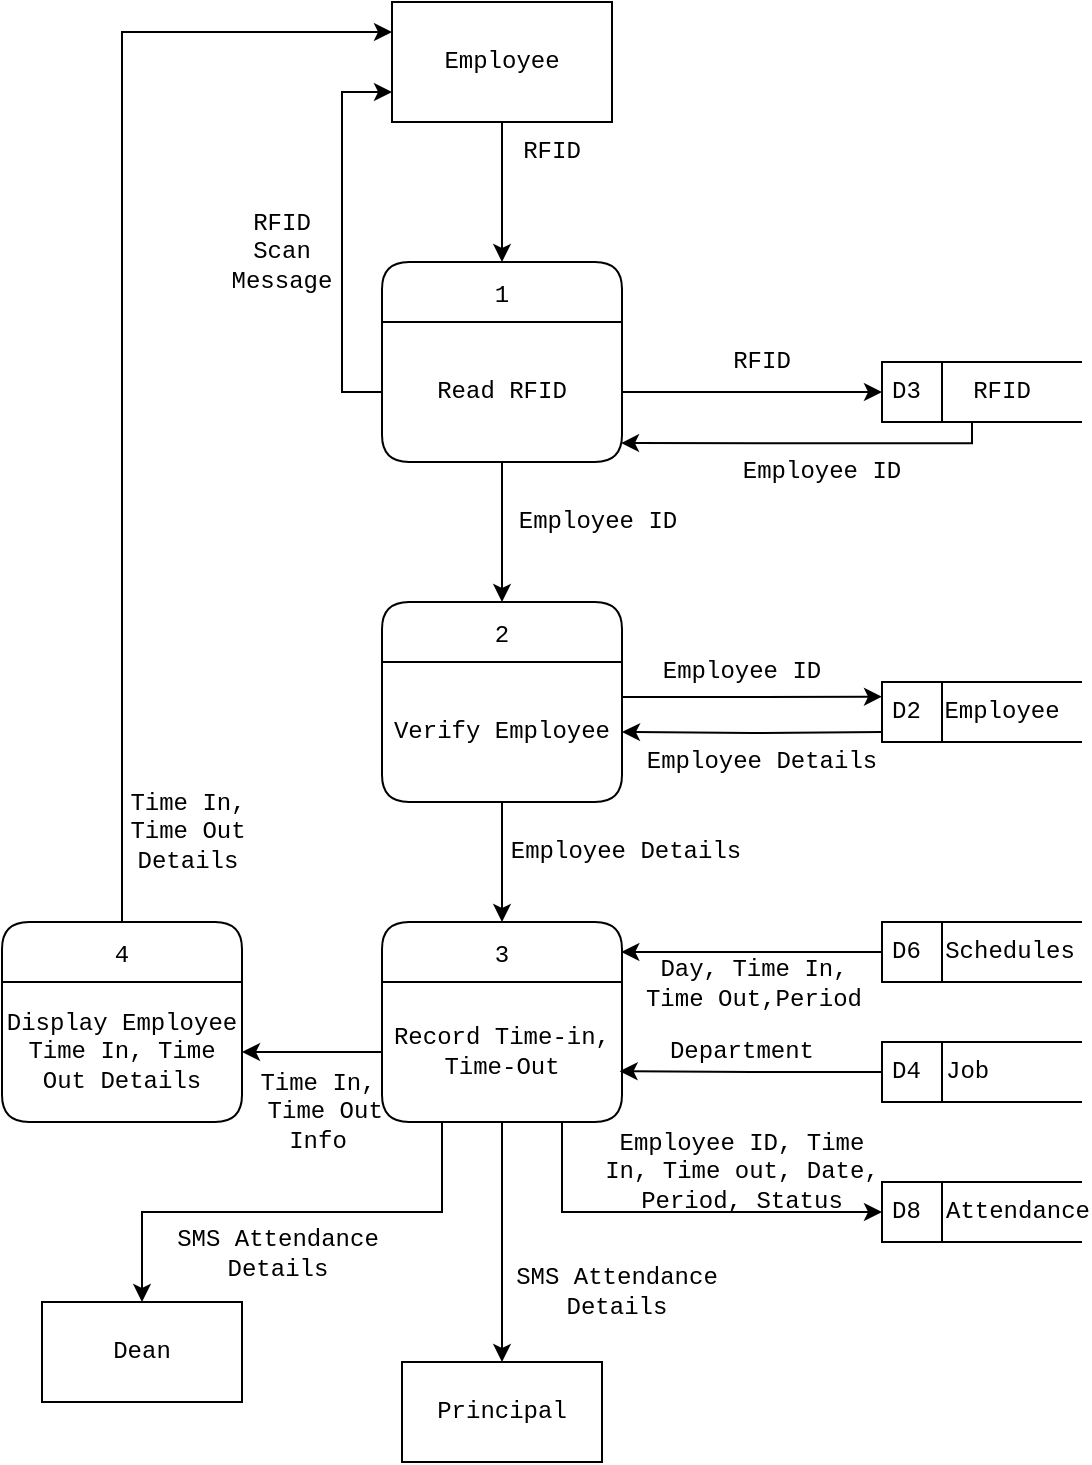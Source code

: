 <mxfile version="24.4.0" type="device">
  <diagram name="Page-1" id="wP7TjziPN8SRsajF3Nr2">
    <mxGraphModel dx="880" dy="532" grid="1" gridSize="10" guides="1" tooltips="1" connect="1" arrows="1" fold="1" page="1" pageScale="1" pageWidth="1100" pageHeight="850" math="0" shadow="0">
      <root>
        <mxCell id="0" />
        <mxCell id="1" parent="0" />
        <mxCell id="U69fvWwtTnnsviivQkim-1" value="RFID" style="text;html=1;align=center;verticalAlign=middle;whiteSpace=wrap;rounded=0;fontFamily=Courier New;" parent="1" vertex="1">
          <mxGeometry x="445" y="100" width="60" height="30" as="geometry" />
        </mxCell>
        <mxCell id="U69fvWwtTnnsviivQkim-3" value="1" style="swimlane;fontStyle=0;childLayout=stackLayout;horizontal=1;startSize=30;fillColor=#ffffff;horizontalStack=0;resizeParent=1;resizeParentMax=0;resizeLast=0;collapsible=0;marginBottom=0;swimlaneFillColor=#ffffff;rounded=1;fontFamily=Courier New;" parent="1" vertex="1">
          <mxGeometry x="390" y="170" width="120" height="100" as="geometry" />
        </mxCell>
        <mxCell id="U69fvWwtTnnsviivQkim-2" value="Read RFID" style="text;html=1;align=center;verticalAlign=middle;whiteSpace=wrap;rounded=0;fontFamily=Courier New;" parent="U69fvWwtTnnsviivQkim-3" vertex="1">
          <mxGeometry y="30" width="120" height="70" as="geometry" />
        </mxCell>
        <mxCell id="U69fvWwtTnnsviivQkim-5" style="edgeStyle=orthogonalEdgeStyle;rounded=0;orthogonalLoop=1;jettySize=auto;html=1;entryX=0.5;entryY=0;entryDx=0;entryDy=0;fontFamily=Courier New;" parent="1" source="U69fvWwtTnnsviivQkim-4" target="U69fvWwtTnnsviivQkim-3" edge="1">
          <mxGeometry relative="1" as="geometry" />
        </mxCell>
        <mxCell id="U69fvWwtTnnsviivQkim-4" value="Employee" style="html=1;dashed=0;whiteSpace=wrap;fontFamily=Courier New;" parent="1" vertex="1">
          <mxGeometry x="395" y="40" width="110" height="60" as="geometry" />
        </mxCell>
        <mxCell id="U69fvWwtTnnsviivQkim-6" value="D3" style="html=1;dashed=0;whiteSpace=wrap;shape=mxgraph.dfd.dataStoreID;align=left;spacingLeft=3;points=[[0,0],[0.5,0],[1,0],[0,0.5],[1,0.5],[0,1],[0.5,1],[1,1]];fontFamily=Courier New;" parent="1" vertex="1">
          <mxGeometry x="640" y="220" width="100" height="30" as="geometry" />
        </mxCell>
        <mxCell id="U69fvWwtTnnsviivQkim-10" style="edgeStyle=orthogonalEdgeStyle;rounded=0;orthogonalLoop=1;jettySize=auto;html=1;exitX=0.25;exitY=1;exitDx=0;exitDy=0;entryX=0.996;entryY=0.865;entryDx=0;entryDy=0;entryPerimeter=0;fontFamily=Courier New;" parent="1" source="U69fvWwtTnnsviivQkim-7" target="U69fvWwtTnnsviivQkim-2" edge="1">
          <mxGeometry relative="1" as="geometry">
            <mxPoint x="530" y="260" as="targetPoint" />
            <Array as="points">
              <mxPoint x="685" y="261" />
            </Array>
          </mxGeometry>
        </mxCell>
        <mxCell id="U69fvWwtTnnsviivQkim-7" value="RFID" style="text;html=1;align=center;verticalAlign=middle;whiteSpace=wrap;rounded=0;fontFamily=Courier New;" parent="1" vertex="1">
          <mxGeometry x="670" y="220" width="60" height="30" as="geometry" />
        </mxCell>
        <mxCell id="U69fvWwtTnnsviivQkim-8" style="edgeStyle=orthogonalEdgeStyle;rounded=0;orthogonalLoop=1;jettySize=auto;html=1;exitX=1;exitY=0.5;exitDx=0;exitDy=0;entryX=0;entryY=0.5;entryDx=0;entryDy=0;fontFamily=Courier New;" parent="1" source="U69fvWwtTnnsviivQkim-2" target="U69fvWwtTnnsviivQkim-6" edge="1">
          <mxGeometry relative="1" as="geometry" />
        </mxCell>
        <mxCell id="U69fvWwtTnnsviivQkim-9" value="RFID" style="text;html=1;align=center;verticalAlign=middle;whiteSpace=wrap;rounded=0;fontFamily=Courier New;" parent="1" vertex="1">
          <mxGeometry x="520" y="207.5" width="120" height="25" as="geometry" />
        </mxCell>
        <mxCell id="U69fvWwtTnnsviivQkim-11" style="edgeStyle=orthogonalEdgeStyle;rounded=0;orthogonalLoop=1;jettySize=auto;html=1;entryX=0;entryY=0.75;entryDx=0;entryDy=0;fontFamily=Courier New;" parent="1" source="U69fvWwtTnnsviivQkim-2" target="U69fvWwtTnnsviivQkim-4" edge="1">
          <mxGeometry relative="1" as="geometry">
            <Array as="points">
              <mxPoint x="370" y="235" />
              <mxPoint x="370" y="85" />
            </Array>
          </mxGeometry>
        </mxCell>
        <mxCell id="U69fvWwtTnnsviivQkim-12" value="RFID Scan Message" style="text;html=1;align=center;verticalAlign=middle;whiteSpace=wrap;rounded=0;fontFamily=Courier New;" parent="1" vertex="1">
          <mxGeometry x="310" y="140" width="60" height="50" as="geometry" />
        </mxCell>
        <mxCell id="U69fvWwtTnnsviivQkim-14" value="2" style="swimlane;fontStyle=0;childLayout=stackLayout;horizontal=1;startSize=30;fillColor=#ffffff;horizontalStack=0;resizeParent=1;resizeParentMax=0;resizeLast=0;collapsible=0;marginBottom=0;swimlaneFillColor=#ffffff;rounded=1;fontFamily=Courier New;" parent="1" vertex="1">
          <mxGeometry x="390" y="340" width="120" height="100" as="geometry" />
        </mxCell>
        <mxCell id="U69fvWwtTnnsviivQkim-16" value="Verify Employee" style="text;html=1;align=center;verticalAlign=middle;whiteSpace=wrap;rounded=0;fontFamily=Courier New;" parent="U69fvWwtTnnsviivQkim-14" vertex="1">
          <mxGeometry y="30" width="120" height="70" as="geometry" />
        </mxCell>
        <mxCell id="U69fvWwtTnnsviivQkim-17" style="edgeStyle=orthogonalEdgeStyle;rounded=0;orthogonalLoop=1;jettySize=auto;html=1;entryX=0.5;entryY=0;entryDx=0;entryDy=0;fontFamily=Courier New;" parent="1" source="U69fvWwtTnnsviivQkim-2" target="U69fvWwtTnnsviivQkim-14" edge="1">
          <mxGeometry relative="1" as="geometry" />
        </mxCell>
        <mxCell id="U69fvWwtTnnsviivQkim-19" value="D2" style="html=1;dashed=0;whiteSpace=wrap;shape=mxgraph.dfd.dataStoreID;align=left;spacingLeft=3;points=[[0,0],[0.5,0],[1,0],[0,0.5],[1,0.5],[0,1],[0.5,1],[1,1]];fontFamily=Courier New;" parent="1" vertex="1">
          <mxGeometry x="640" y="380" width="100" height="30" as="geometry" />
        </mxCell>
        <mxCell id="U69fvWwtTnnsviivQkim-20" value="Employee" style="text;html=1;align=center;verticalAlign=middle;whiteSpace=wrap;rounded=0;fontFamily=Courier New;" parent="1" vertex="1">
          <mxGeometry x="670" y="380" width="60" height="30" as="geometry" />
        </mxCell>
        <mxCell id="U69fvWwtTnnsviivQkim-22" style="edgeStyle=orthogonalEdgeStyle;rounded=0;orthogonalLoop=1;jettySize=auto;html=1;exitX=1;exitY=0.25;exitDx=0;exitDy=0;entryX=0;entryY=0.245;entryDx=0;entryDy=0;entryPerimeter=0;fontFamily=Courier New;" parent="1" source="U69fvWwtTnnsviivQkim-16" target="U69fvWwtTnnsviivQkim-19" edge="1">
          <mxGeometry relative="1" as="geometry">
            <mxPoint x="620" y="387.355" as="targetPoint" />
          </mxGeometry>
        </mxCell>
        <mxCell id="U69fvWwtTnnsviivQkim-23" value="Employee ID" style="text;html=1;align=center;verticalAlign=middle;whiteSpace=wrap;rounded=0;fontFamily=Courier New;" parent="1" vertex="1">
          <mxGeometry x="510" y="360" width="120" height="30" as="geometry" />
        </mxCell>
        <mxCell id="U69fvWwtTnnsviivQkim-24" value="Employee ID" style="text;html=1;align=center;verticalAlign=middle;whiteSpace=wrap;rounded=0;fontFamily=Courier New;" parent="1" vertex="1">
          <mxGeometry x="456.5" y="290" width="82" height="20" as="geometry" />
        </mxCell>
        <mxCell id="U69fvWwtTnnsviivQkim-25" style="edgeStyle=orthogonalEdgeStyle;rounded=0;orthogonalLoop=1;jettySize=auto;html=1;entryX=1;entryY=0.5;entryDx=0;entryDy=0;fontFamily=Courier New;" parent="1" target="U69fvWwtTnnsviivQkim-16" edge="1">
          <mxGeometry relative="1" as="geometry">
            <mxPoint x="640" y="405" as="sourcePoint" />
            <mxPoint x="520" y="405" as="targetPoint" />
            <Array as="points" />
          </mxGeometry>
        </mxCell>
        <mxCell id="U69fvWwtTnnsviivQkim-26" value="Employee ID" style="text;html=1;align=center;verticalAlign=middle;whiteSpace=wrap;rounded=0;fontFamily=Courier New;" parent="1" vertex="1">
          <mxGeometry x="550" y="260" width="120" height="30" as="geometry" />
        </mxCell>
        <mxCell id="U69fvWwtTnnsviivQkim-28" value="3" style="swimlane;fontStyle=0;childLayout=stackLayout;horizontal=1;startSize=30;fillColor=#ffffff;horizontalStack=0;resizeParent=1;resizeParentMax=0;resizeLast=0;collapsible=0;marginBottom=0;swimlaneFillColor=#ffffff;rounded=1;fontFamily=Courier New;" parent="1" vertex="1">
          <mxGeometry x="390" y="500" width="120" height="100" as="geometry" />
        </mxCell>
        <mxCell id="U69fvWwtTnnsviivQkim-29" value="Record Time-in, Time-Out" style="text;html=1;align=center;verticalAlign=middle;whiteSpace=wrap;rounded=0;fontFamily=Courier New;" parent="U69fvWwtTnnsviivQkim-28" vertex="1">
          <mxGeometry y="30" width="120" height="70" as="geometry" />
        </mxCell>
        <mxCell id="U69fvWwtTnnsviivQkim-30" style="edgeStyle=orthogonalEdgeStyle;rounded=0;orthogonalLoop=1;jettySize=auto;html=1;entryX=0.5;entryY=0;entryDx=0;entryDy=0;fontFamily=Courier New;" parent="1" source="U69fvWwtTnnsviivQkim-16" target="U69fvWwtTnnsviivQkim-28" edge="1">
          <mxGeometry relative="1" as="geometry" />
        </mxCell>
        <mxCell id="U69fvWwtTnnsviivQkim-31" value="Employee Details" style="text;html=1;align=center;verticalAlign=middle;whiteSpace=wrap;rounded=0;fontFamily=Courier New;" parent="1" vertex="1">
          <mxGeometry x="452" y="450" width="120" height="30" as="geometry" />
        </mxCell>
        <mxCell id="U69fvWwtTnnsviivQkim-32" value="D6" style="html=1;dashed=0;whiteSpace=wrap;shape=mxgraph.dfd.dataStoreID;align=left;spacingLeft=3;points=[[0,0],[0.5,0],[1,0],[0,0.5],[1,0.5],[0,1],[0.5,1],[1,1]];fontFamily=Courier New;" parent="1" vertex="1">
          <mxGeometry x="640" y="500" width="100" height="30" as="geometry" />
        </mxCell>
        <mxCell id="U69fvWwtTnnsviivQkim-33" value="Schedules" style="text;html=1;align=center;verticalAlign=middle;whiteSpace=wrap;rounded=0;fontFamily=Courier New;" parent="1" vertex="1">
          <mxGeometry x="674" y="500" width="60" height="30" as="geometry" />
        </mxCell>
        <mxCell id="U69fvWwtTnnsviivQkim-34" style="edgeStyle=orthogonalEdgeStyle;rounded=0;orthogonalLoop=1;jettySize=auto;html=1;exitX=0;exitY=0.5;exitDx=0;exitDy=0;entryX=0.997;entryY=0.15;entryDx=0;entryDy=0;entryPerimeter=0;fontFamily=Courier New;" parent="1" source="U69fvWwtTnnsviivQkim-32" target="U69fvWwtTnnsviivQkim-28" edge="1">
          <mxGeometry relative="1" as="geometry" />
        </mxCell>
        <mxCell id="U69fvWwtTnnsviivQkim-35" value="Day, Time In, Time Out,Period" style="text;html=1;align=center;verticalAlign=middle;whiteSpace=wrap;rounded=0;fontFamily=Courier New;" parent="1" vertex="1">
          <mxGeometry x="516" y="516" width="120" height="30" as="geometry" />
        </mxCell>
        <mxCell id="U69fvWwtTnnsviivQkim-37" value="D4" style="html=1;dashed=0;whiteSpace=wrap;shape=mxgraph.dfd.dataStoreID;align=left;spacingLeft=3;points=[[0,0],[0.5,0],[1,0],[0,0.5],[1,0.5],[0,1],[0.5,1],[1,1]];fontFamily=Courier New;" parent="1" vertex="1">
          <mxGeometry x="640" y="560" width="100" height="30" as="geometry" />
        </mxCell>
        <mxCell id="U69fvWwtTnnsviivQkim-38" value="Job" style="text;html=1;align=left;verticalAlign=middle;whiteSpace=wrap;rounded=0;fontFamily=Courier New;" parent="1" vertex="1">
          <mxGeometry x="670" y="560" width="60" height="30" as="geometry" />
        </mxCell>
        <mxCell id="U69fvWwtTnnsviivQkim-39" style="edgeStyle=orthogonalEdgeStyle;rounded=0;orthogonalLoop=1;jettySize=auto;html=1;entryX=0.99;entryY=0.637;entryDx=0;entryDy=0;entryPerimeter=0;fontFamily=Courier New;" parent="1" source="U69fvWwtTnnsviivQkim-37" target="U69fvWwtTnnsviivQkim-29" edge="1">
          <mxGeometry relative="1" as="geometry" />
        </mxCell>
        <mxCell id="U69fvWwtTnnsviivQkim-40" value="Department" style="text;html=1;align=center;verticalAlign=middle;whiteSpace=wrap;rounded=0;fontFamily=Courier New;" parent="1" vertex="1">
          <mxGeometry x="510" y="550" width="120" height="30" as="geometry" />
        </mxCell>
        <mxCell id="U69fvWwtTnnsviivQkim-42" value="D8" style="html=1;dashed=0;whiteSpace=wrap;shape=mxgraph.dfd.dataStoreID;align=left;spacingLeft=3;points=[[0,0],[0.5,0],[1,0],[0,0.5],[1,0.5],[0,1],[0.5,1],[1,1]];fontFamily=Courier New;" parent="1" vertex="1">
          <mxGeometry x="640" y="630" width="100" height="30" as="geometry" />
        </mxCell>
        <mxCell id="U69fvWwtTnnsviivQkim-43" value="Attendance" style="text;html=1;align=left;verticalAlign=middle;whiteSpace=wrap;rounded=0;fontFamily=Courier New;" parent="1" vertex="1">
          <mxGeometry x="670" y="630" width="60" height="30" as="geometry" />
        </mxCell>
        <mxCell id="U69fvWwtTnnsviivQkim-44" style="edgeStyle=orthogonalEdgeStyle;rounded=0;orthogonalLoop=1;jettySize=auto;html=1;exitX=0.75;exitY=1;exitDx=0;exitDy=0;entryX=0;entryY=0.5;entryDx=0;entryDy=0;fontFamily=Courier New;" parent="1" source="U69fvWwtTnnsviivQkim-29" target="U69fvWwtTnnsviivQkim-42" edge="1">
          <mxGeometry relative="1" as="geometry" />
        </mxCell>
        <mxCell id="U69fvWwtTnnsviivQkim-45" value="Employee ID, Time In, Time out, Date, Period, Status" style="text;html=1;align=center;verticalAlign=middle;whiteSpace=wrap;rounded=0;fontFamily=Courier New;" parent="1" vertex="1">
          <mxGeometry x="500" y="610" width="140" height="30" as="geometry" />
        </mxCell>
        <mxCell id="U69fvWwtTnnsviivQkim-61" style="edgeStyle=orthogonalEdgeStyle;rounded=0;orthogonalLoop=1;jettySize=auto;html=1;entryX=0;entryY=0.25;entryDx=0;entryDy=0;fontFamily=Courier New;" parent="1" source="U69fvWwtTnnsviivQkim-47" target="U69fvWwtTnnsviivQkim-4" edge="1">
          <mxGeometry relative="1" as="geometry">
            <Array as="points">
              <mxPoint x="260" y="55" />
            </Array>
          </mxGeometry>
        </mxCell>
        <mxCell id="U69fvWwtTnnsviivQkim-47" value="4" style="swimlane;fontStyle=0;childLayout=stackLayout;horizontal=1;startSize=30;fillColor=#ffffff;horizontalStack=0;resizeParent=1;resizeParentMax=0;resizeLast=0;collapsible=0;marginBottom=0;swimlaneFillColor=#ffffff;rounded=1;fontFamily=Courier New;" parent="1" vertex="1">
          <mxGeometry x="200" y="500" width="120" height="100" as="geometry" />
        </mxCell>
        <mxCell id="U69fvWwtTnnsviivQkim-48" value="Display Employee Time In, Time Out Details" style="text;html=1;align=center;verticalAlign=middle;whiteSpace=wrap;rounded=0;fontFamily=Courier New;" parent="U69fvWwtTnnsviivQkim-47" vertex="1">
          <mxGeometry y="30" width="120" height="70" as="geometry" />
        </mxCell>
        <mxCell id="U69fvWwtTnnsviivQkim-50" value="Time In,&lt;div&gt;&amp;nbsp;Time Out&lt;/div&gt;&lt;div&gt;Info&lt;/div&gt;" style="text;html=1;align=center;verticalAlign=middle;whiteSpace=wrap;rounded=0;fontFamily=Courier New;" parent="1" vertex="1">
          <mxGeometry x="323" y="570" width="70" height="50" as="geometry" />
        </mxCell>
        <mxCell id="U69fvWwtTnnsviivQkim-52" value="Time In,&lt;div&gt;Time Out&lt;/div&gt;&lt;div&gt;Details&lt;/div&gt;" style="text;html=1;align=center;verticalAlign=middle;whiteSpace=wrap;rounded=0;fontFamily=Courier New;" parent="1" vertex="1">
          <mxGeometry x="263" y="430" width="60" height="50" as="geometry" />
        </mxCell>
        <mxCell id="U69fvWwtTnnsviivQkim-53" style="edgeStyle=orthogonalEdgeStyle;rounded=0;orthogonalLoop=1;jettySize=auto;html=1;entryX=1;entryY=0.5;entryDx=0;entryDy=0;fontFamily=Courier New;" parent="1" source="U69fvWwtTnnsviivQkim-29" target="U69fvWwtTnnsviivQkim-48" edge="1">
          <mxGeometry relative="1" as="geometry" />
        </mxCell>
        <mxCell id="U69fvWwtTnnsviivQkim-56" value="Dean" style="html=1;dashed=0;whiteSpace=wrap;fontFamily=Courier New;" parent="1" vertex="1">
          <mxGeometry x="220.0" y="690" width="100" height="50" as="geometry" />
        </mxCell>
        <mxCell id="U69fvWwtTnnsviivQkim-55" style="edgeStyle=orthogonalEdgeStyle;rounded=0;orthogonalLoop=1;jettySize=auto;html=1;exitX=0.25;exitY=1;exitDx=0;exitDy=0;fontFamily=Courier New;" parent="1" source="U69fvWwtTnnsviivQkim-29" target="U69fvWwtTnnsviivQkim-56" edge="1">
          <mxGeometry relative="1" as="geometry">
            <mxPoint x="250.0" y="680" as="targetPoint" />
          </mxGeometry>
        </mxCell>
        <mxCell id="U69fvWwtTnnsviivQkim-57" value="Principal" style="html=1;dashed=0;whiteSpace=wrap;fontFamily=Courier New;" parent="1" vertex="1">
          <mxGeometry x="400.0" y="720" width="100" height="50" as="geometry" />
        </mxCell>
        <mxCell id="U69fvWwtTnnsviivQkim-58" style="edgeStyle=orthogonalEdgeStyle;rounded=0;orthogonalLoop=1;jettySize=auto;html=1;entryX=0.5;entryY=0;entryDx=0;entryDy=0;fontFamily=Courier New;" parent="1" source="U69fvWwtTnnsviivQkim-29" target="U69fvWwtTnnsviivQkim-57" edge="1">
          <mxGeometry relative="1" as="geometry">
            <mxPoint x="450" y="680" as="targetPoint" />
          </mxGeometry>
        </mxCell>
        <mxCell id="U69fvWwtTnnsviivQkim-59" value="SMS Attendance Details" style="text;html=1;align=center;verticalAlign=middle;whiteSpace=wrap;rounded=0;fontFamily=Courier New;" parent="1" vertex="1">
          <mxGeometry x="263" y="651" width="150" height="30" as="geometry" />
        </mxCell>
        <mxCell id="U69fvWwtTnnsviivQkim-60" value="SMS Attendance Details" style="text;html=1;align=center;verticalAlign=middle;whiteSpace=wrap;rounded=0;fontFamily=Courier New;" parent="1" vertex="1">
          <mxGeometry x="455" y="670" width="105" height="30" as="geometry" />
        </mxCell>
        <mxCell id="UshsSgajavCxe2v9t7DB-1" value="Employee Details" style="text;html=1;align=center;verticalAlign=middle;whiteSpace=wrap;rounded=0;fontFamily=Courier New;" parent="1" vertex="1">
          <mxGeometry x="520" y="410" width="120" height="20" as="geometry" />
        </mxCell>
      </root>
    </mxGraphModel>
  </diagram>
</mxfile>
